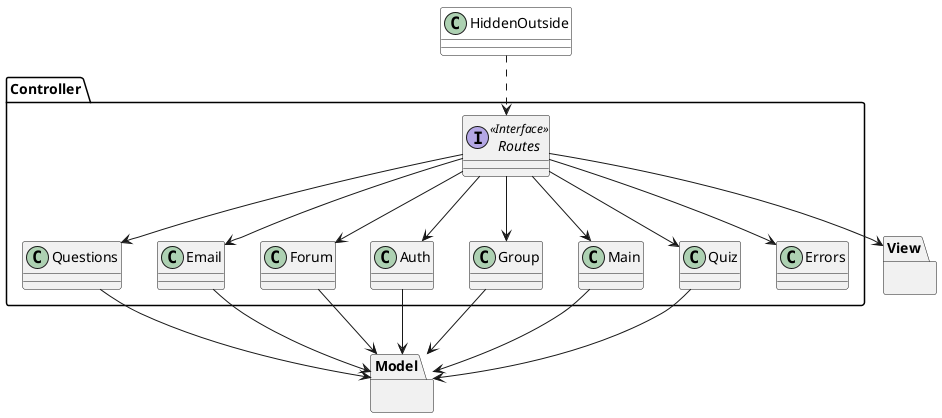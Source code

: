 @startuml
package Controller {
Class Questions
Class Email
Class Forum
Class Auth
Class Group
Class Main
Class Quiz
Class Errors
Interface Routes <<Interface>>
}

package Model{
}

package View{
}

Class HiddenOutside #FFFFFF
HiddenOutside ..> Routes

Routes --> Questions
Routes --> Email
Routes --> Forum
Routes --> Auth
Routes --> Group
Routes --> Main
Routes --> Quiz
Routes --> Errors

Questions --> Model
Email --> Model
Forum --> Model
Auth --> Model
Group --> Model
Main --> Model
Quiz --> Model

Routes --> View
@enduml